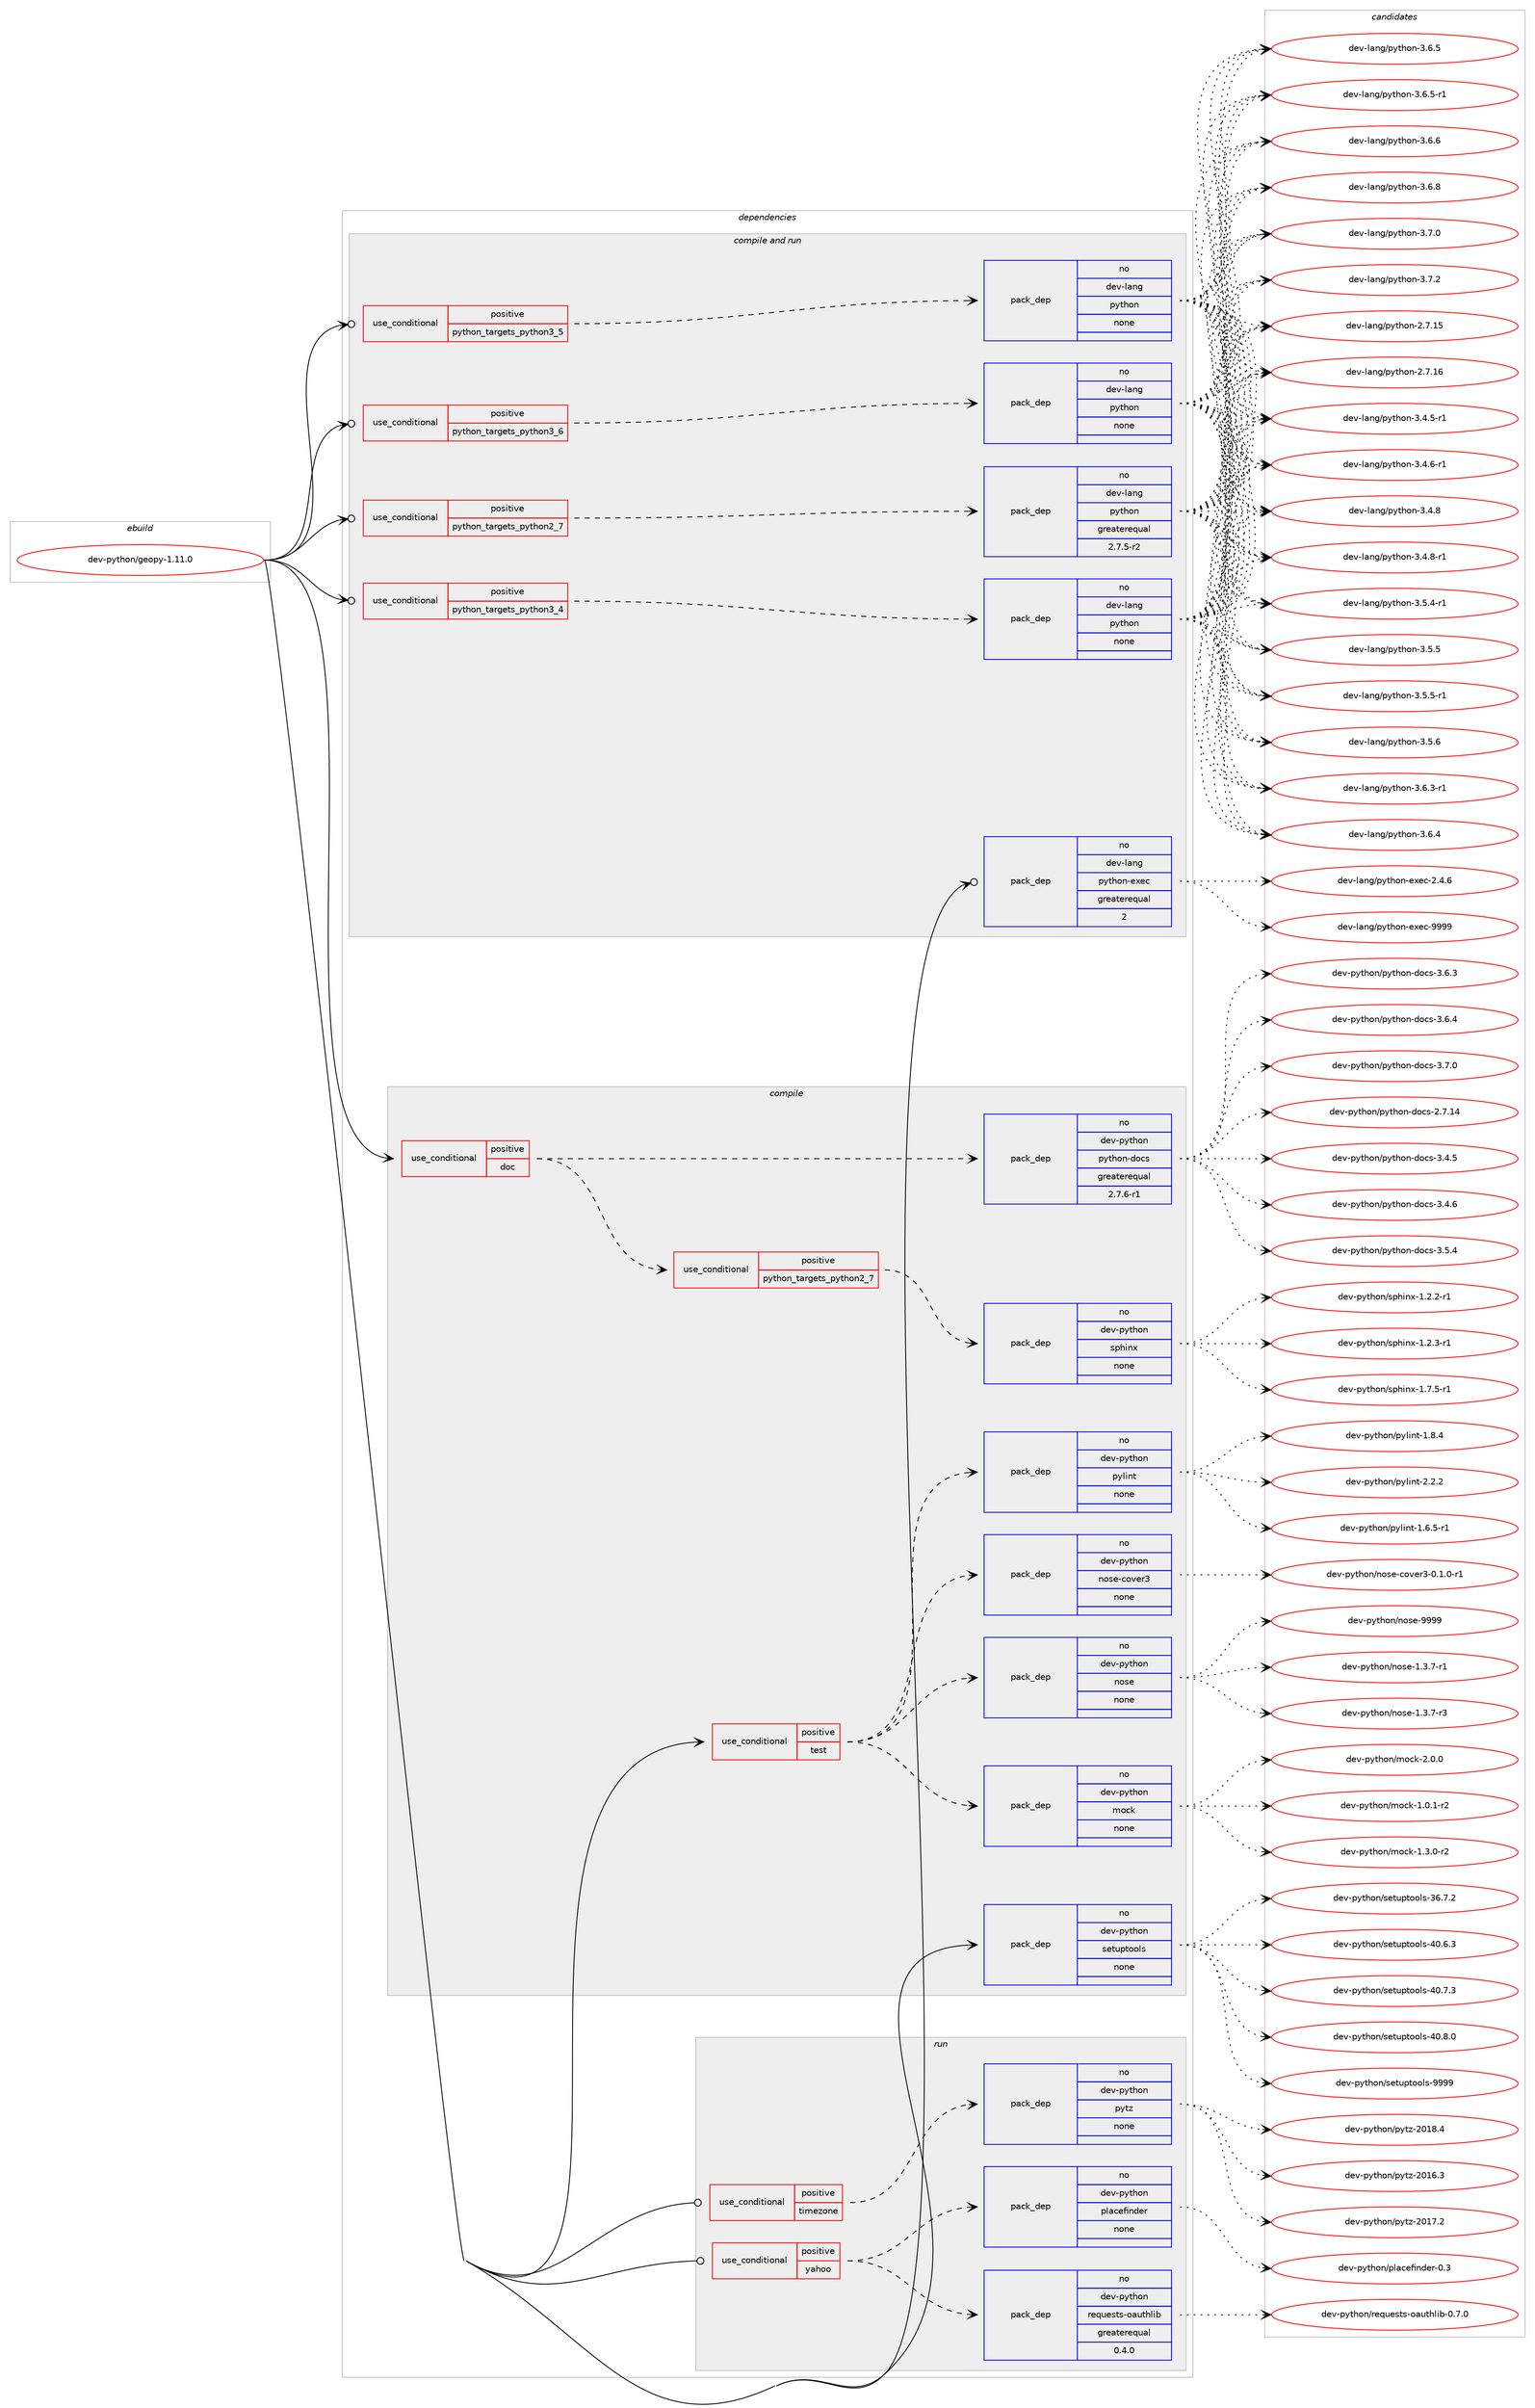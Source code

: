 digraph prolog {

# *************
# Graph options
# *************

newrank=true;
concentrate=true;
compound=true;
graph [rankdir=LR,fontname=Helvetica,fontsize=10,ranksep=1.5];#, ranksep=2.5, nodesep=0.2];
edge  [arrowhead=vee];
node  [fontname=Helvetica,fontsize=10];

# **********
# The ebuild
# **********

subgraph cluster_leftcol {
color=gray;
rank=same;
label=<<i>ebuild</i>>;
id [label="dev-python/geopy-1.11.0", color=red, width=4, href="../dev-python/geopy-1.11.0.svg"];
}

# ****************
# The dependencies
# ****************

subgraph cluster_midcol {
color=gray;
label=<<i>dependencies</i>>;
subgraph cluster_compile {
fillcolor="#eeeeee";
style=filled;
label=<<i>compile</i>>;
subgraph cond374872 {
dependency1410905 [label=<<TABLE BORDER="0" CELLBORDER="1" CELLSPACING="0" CELLPADDING="4"><TR><TD ROWSPAN="3" CELLPADDING="10">use_conditional</TD></TR><TR><TD>positive</TD></TR><TR><TD>doc</TD></TR></TABLE>>, shape=none, color=red];
subgraph cond374873 {
dependency1410906 [label=<<TABLE BORDER="0" CELLBORDER="1" CELLSPACING="0" CELLPADDING="4"><TR><TD ROWSPAN="3" CELLPADDING="10">use_conditional</TD></TR><TR><TD>positive</TD></TR><TR><TD>python_targets_python2_7</TD></TR></TABLE>>, shape=none, color=red];
subgraph pack1012774 {
dependency1410907 [label=<<TABLE BORDER="0" CELLBORDER="1" CELLSPACING="0" CELLPADDING="4" WIDTH="220"><TR><TD ROWSPAN="6" CELLPADDING="30">pack_dep</TD></TR><TR><TD WIDTH="110">no</TD></TR><TR><TD>dev-python</TD></TR><TR><TD>sphinx</TD></TR><TR><TD>none</TD></TR><TR><TD></TD></TR></TABLE>>, shape=none, color=blue];
}
dependency1410906:e -> dependency1410907:w [weight=20,style="dashed",arrowhead="vee"];
}
dependency1410905:e -> dependency1410906:w [weight=20,style="dashed",arrowhead="vee"];
subgraph pack1012775 {
dependency1410908 [label=<<TABLE BORDER="0" CELLBORDER="1" CELLSPACING="0" CELLPADDING="4" WIDTH="220"><TR><TD ROWSPAN="6" CELLPADDING="30">pack_dep</TD></TR><TR><TD WIDTH="110">no</TD></TR><TR><TD>dev-python</TD></TR><TR><TD>python-docs</TD></TR><TR><TD>greaterequal</TD></TR><TR><TD>2.7.6-r1</TD></TR></TABLE>>, shape=none, color=blue];
}
dependency1410905:e -> dependency1410908:w [weight=20,style="dashed",arrowhead="vee"];
}
id:e -> dependency1410905:w [weight=20,style="solid",arrowhead="vee"];
subgraph cond374874 {
dependency1410909 [label=<<TABLE BORDER="0" CELLBORDER="1" CELLSPACING="0" CELLPADDING="4"><TR><TD ROWSPAN="3" CELLPADDING="10">use_conditional</TD></TR><TR><TD>positive</TD></TR><TR><TD>test</TD></TR></TABLE>>, shape=none, color=red];
subgraph pack1012776 {
dependency1410910 [label=<<TABLE BORDER="0" CELLBORDER="1" CELLSPACING="0" CELLPADDING="4" WIDTH="220"><TR><TD ROWSPAN="6" CELLPADDING="30">pack_dep</TD></TR><TR><TD WIDTH="110">no</TD></TR><TR><TD>dev-python</TD></TR><TR><TD>mock</TD></TR><TR><TD>none</TD></TR><TR><TD></TD></TR></TABLE>>, shape=none, color=blue];
}
dependency1410909:e -> dependency1410910:w [weight=20,style="dashed",arrowhead="vee"];
subgraph pack1012777 {
dependency1410911 [label=<<TABLE BORDER="0" CELLBORDER="1" CELLSPACING="0" CELLPADDING="4" WIDTH="220"><TR><TD ROWSPAN="6" CELLPADDING="30">pack_dep</TD></TR><TR><TD WIDTH="110">no</TD></TR><TR><TD>dev-python</TD></TR><TR><TD>nose</TD></TR><TR><TD>none</TD></TR><TR><TD></TD></TR></TABLE>>, shape=none, color=blue];
}
dependency1410909:e -> dependency1410911:w [weight=20,style="dashed",arrowhead="vee"];
subgraph pack1012778 {
dependency1410912 [label=<<TABLE BORDER="0" CELLBORDER="1" CELLSPACING="0" CELLPADDING="4" WIDTH="220"><TR><TD ROWSPAN="6" CELLPADDING="30">pack_dep</TD></TR><TR><TD WIDTH="110">no</TD></TR><TR><TD>dev-python</TD></TR><TR><TD>nose-cover3</TD></TR><TR><TD>none</TD></TR><TR><TD></TD></TR></TABLE>>, shape=none, color=blue];
}
dependency1410909:e -> dependency1410912:w [weight=20,style="dashed",arrowhead="vee"];
subgraph pack1012779 {
dependency1410913 [label=<<TABLE BORDER="0" CELLBORDER="1" CELLSPACING="0" CELLPADDING="4" WIDTH="220"><TR><TD ROWSPAN="6" CELLPADDING="30">pack_dep</TD></TR><TR><TD WIDTH="110">no</TD></TR><TR><TD>dev-python</TD></TR><TR><TD>pylint</TD></TR><TR><TD>none</TD></TR><TR><TD></TD></TR></TABLE>>, shape=none, color=blue];
}
dependency1410909:e -> dependency1410913:w [weight=20,style="dashed",arrowhead="vee"];
}
id:e -> dependency1410909:w [weight=20,style="solid",arrowhead="vee"];
subgraph pack1012780 {
dependency1410914 [label=<<TABLE BORDER="0" CELLBORDER="1" CELLSPACING="0" CELLPADDING="4" WIDTH="220"><TR><TD ROWSPAN="6" CELLPADDING="30">pack_dep</TD></TR><TR><TD WIDTH="110">no</TD></TR><TR><TD>dev-python</TD></TR><TR><TD>setuptools</TD></TR><TR><TD>none</TD></TR><TR><TD></TD></TR></TABLE>>, shape=none, color=blue];
}
id:e -> dependency1410914:w [weight=20,style="solid",arrowhead="vee"];
}
subgraph cluster_compileandrun {
fillcolor="#eeeeee";
style=filled;
label=<<i>compile and run</i>>;
subgraph cond374875 {
dependency1410915 [label=<<TABLE BORDER="0" CELLBORDER="1" CELLSPACING="0" CELLPADDING="4"><TR><TD ROWSPAN="3" CELLPADDING="10">use_conditional</TD></TR><TR><TD>positive</TD></TR><TR><TD>python_targets_python2_7</TD></TR></TABLE>>, shape=none, color=red];
subgraph pack1012781 {
dependency1410916 [label=<<TABLE BORDER="0" CELLBORDER="1" CELLSPACING="0" CELLPADDING="4" WIDTH="220"><TR><TD ROWSPAN="6" CELLPADDING="30">pack_dep</TD></TR><TR><TD WIDTH="110">no</TD></TR><TR><TD>dev-lang</TD></TR><TR><TD>python</TD></TR><TR><TD>greaterequal</TD></TR><TR><TD>2.7.5-r2</TD></TR></TABLE>>, shape=none, color=blue];
}
dependency1410915:e -> dependency1410916:w [weight=20,style="dashed",arrowhead="vee"];
}
id:e -> dependency1410915:w [weight=20,style="solid",arrowhead="odotvee"];
subgraph cond374876 {
dependency1410917 [label=<<TABLE BORDER="0" CELLBORDER="1" CELLSPACING="0" CELLPADDING="4"><TR><TD ROWSPAN="3" CELLPADDING="10">use_conditional</TD></TR><TR><TD>positive</TD></TR><TR><TD>python_targets_python3_4</TD></TR></TABLE>>, shape=none, color=red];
subgraph pack1012782 {
dependency1410918 [label=<<TABLE BORDER="0" CELLBORDER="1" CELLSPACING="0" CELLPADDING="4" WIDTH="220"><TR><TD ROWSPAN="6" CELLPADDING="30">pack_dep</TD></TR><TR><TD WIDTH="110">no</TD></TR><TR><TD>dev-lang</TD></TR><TR><TD>python</TD></TR><TR><TD>none</TD></TR><TR><TD></TD></TR></TABLE>>, shape=none, color=blue];
}
dependency1410917:e -> dependency1410918:w [weight=20,style="dashed",arrowhead="vee"];
}
id:e -> dependency1410917:w [weight=20,style="solid",arrowhead="odotvee"];
subgraph cond374877 {
dependency1410919 [label=<<TABLE BORDER="0" CELLBORDER="1" CELLSPACING="0" CELLPADDING="4"><TR><TD ROWSPAN="3" CELLPADDING="10">use_conditional</TD></TR><TR><TD>positive</TD></TR><TR><TD>python_targets_python3_5</TD></TR></TABLE>>, shape=none, color=red];
subgraph pack1012783 {
dependency1410920 [label=<<TABLE BORDER="0" CELLBORDER="1" CELLSPACING="0" CELLPADDING="4" WIDTH="220"><TR><TD ROWSPAN="6" CELLPADDING="30">pack_dep</TD></TR><TR><TD WIDTH="110">no</TD></TR><TR><TD>dev-lang</TD></TR><TR><TD>python</TD></TR><TR><TD>none</TD></TR><TR><TD></TD></TR></TABLE>>, shape=none, color=blue];
}
dependency1410919:e -> dependency1410920:w [weight=20,style="dashed",arrowhead="vee"];
}
id:e -> dependency1410919:w [weight=20,style="solid",arrowhead="odotvee"];
subgraph cond374878 {
dependency1410921 [label=<<TABLE BORDER="0" CELLBORDER="1" CELLSPACING="0" CELLPADDING="4"><TR><TD ROWSPAN="3" CELLPADDING="10">use_conditional</TD></TR><TR><TD>positive</TD></TR><TR><TD>python_targets_python3_6</TD></TR></TABLE>>, shape=none, color=red];
subgraph pack1012784 {
dependency1410922 [label=<<TABLE BORDER="0" CELLBORDER="1" CELLSPACING="0" CELLPADDING="4" WIDTH="220"><TR><TD ROWSPAN="6" CELLPADDING="30">pack_dep</TD></TR><TR><TD WIDTH="110">no</TD></TR><TR><TD>dev-lang</TD></TR><TR><TD>python</TD></TR><TR><TD>none</TD></TR><TR><TD></TD></TR></TABLE>>, shape=none, color=blue];
}
dependency1410921:e -> dependency1410922:w [weight=20,style="dashed",arrowhead="vee"];
}
id:e -> dependency1410921:w [weight=20,style="solid",arrowhead="odotvee"];
subgraph pack1012785 {
dependency1410923 [label=<<TABLE BORDER="0" CELLBORDER="1" CELLSPACING="0" CELLPADDING="4" WIDTH="220"><TR><TD ROWSPAN="6" CELLPADDING="30">pack_dep</TD></TR><TR><TD WIDTH="110">no</TD></TR><TR><TD>dev-lang</TD></TR><TR><TD>python-exec</TD></TR><TR><TD>greaterequal</TD></TR><TR><TD>2</TD></TR></TABLE>>, shape=none, color=blue];
}
id:e -> dependency1410923:w [weight=20,style="solid",arrowhead="odotvee"];
}
subgraph cluster_run {
fillcolor="#eeeeee";
style=filled;
label=<<i>run</i>>;
subgraph cond374879 {
dependency1410924 [label=<<TABLE BORDER="0" CELLBORDER="1" CELLSPACING="0" CELLPADDING="4"><TR><TD ROWSPAN="3" CELLPADDING="10">use_conditional</TD></TR><TR><TD>positive</TD></TR><TR><TD>timezone</TD></TR></TABLE>>, shape=none, color=red];
subgraph pack1012786 {
dependency1410925 [label=<<TABLE BORDER="0" CELLBORDER="1" CELLSPACING="0" CELLPADDING="4" WIDTH="220"><TR><TD ROWSPAN="6" CELLPADDING="30">pack_dep</TD></TR><TR><TD WIDTH="110">no</TD></TR><TR><TD>dev-python</TD></TR><TR><TD>pytz</TD></TR><TR><TD>none</TD></TR><TR><TD></TD></TR></TABLE>>, shape=none, color=blue];
}
dependency1410924:e -> dependency1410925:w [weight=20,style="dashed",arrowhead="vee"];
}
id:e -> dependency1410924:w [weight=20,style="solid",arrowhead="odot"];
subgraph cond374880 {
dependency1410926 [label=<<TABLE BORDER="0" CELLBORDER="1" CELLSPACING="0" CELLPADDING="4"><TR><TD ROWSPAN="3" CELLPADDING="10">use_conditional</TD></TR><TR><TD>positive</TD></TR><TR><TD>yahoo</TD></TR></TABLE>>, shape=none, color=red];
subgraph pack1012787 {
dependency1410927 [label=<<TABLE BORDER="0" CELLBORDER="1" CELLSPACING="0" CELLPADDING="4" WIDTH="220"><TR><TD ROWSPAN="6" CELLPADDING="30">pack_dep</TD></TR><TR><TD WIDTH="110">no</TD></TR><TR><TD>dev-python</TD></TR><TR><TD>requests-oauthlib</TD></TR><TR><TD>greaterequal</TD></TR><TR><TD>0.4.0</TD></TR></TABLE>>, shape=none, color=blue];
}
dependency1410926:e -> dependency1410927:w [weight=20,style="dashed",arrowhead="vee"];
subgraph pack1012788 {
dependency1410928 [label=<<TABLE BORDER="0" CELLBORDER="1" CELLSPACING="0" CELLPADDING="4" WIDTH="220"><TR><TD ROWSPAN="6" CELLPADDING="30">pack_dep</TD></TR><TR><TD WIDTH="110">no</TD></TR><TR><TD>dev-python</TD></TR><TR><TD>placefinder</TD></TR><TR><TD>none</TD></TR><TR><TD></TD></TR></TABLE>>, shape=none, color=blue];
}
dependency1410926:e -> dependency1410928:w [weight=20,style="dashed",arrowhead="vee"];
}
id:e -> dependency1410926:w [weight=20,style="solid",arrowhead="odot"];
}
}

# **************
# The candidates
# **************

subgraph cluster_choices {
rank=same;
color=gray;
label=<<i>candidates</i>>;

subgraph choice1012774 {
color=black;
nodesep=1;
choice10010111845112121116104111110471151121041051101204549465046504511449 [label="dev-python/sphinx-1.2.2-r1", color=red, width=4,href="../dev-python/sphinx-1.2.2-r1.svg"];
choice10010111845112121116104111110471151121041051101204549465046514511449 [label="dev-python/sphinx-1.2.3-r1", color=red, width=4,href="../dev-python/sphinx-1.2.3-r1.svg"];
choice10010111845112121116104111110471151121041051101204549465546534511449 [label="dev-python/sphinx-1.7.5-r1", color=red, width=4,href="../dev-python/sphinx-1.7.5-r1.svg"];
dependency1410907:e -> choice10010111845112121116104111110471151121041051101204549465046504511449:w [style=dotted,weight="100"];
dependency1410907:e -> choice10010111845112121116104111110471151121041051101204549465046514511449:w [style=dotted,weight="100"];
dependency1410907:e -> choice10010111845112121116104111110471151121041051101204549465546534511449:w [style=dotted,weight="100"];
}
subgraph choice1012775 {
color=black;
nodesep=1;
choice1001011184511212111610411111047112121116104111110451001119911545504655464952 [label="dev-python/python-docs-2.7.14", color=red, width=4,href="../dev-python/python-docs-2.7.14.svg"];
choice10010111845112121116104111110471121211161041111104510011199115455146524653 [label="dev-python/python-docs-3.4.5", color=red, width=4,href="../dev-python/python-docs-3.4.5.svg"];
choice10010111845112121116104111110471121211161041111104510011199115455146524654 [label="dev-python/python-docs-3.4.6", color=red, width=4,href="../dev-python/python-docs-3.4.6.svg"];
choice10010111845112121116104111110471121211161041111104510011199115455146534652 [label="dev-python/python-docs-3.5.4", color=red, width=4,href="../dev-python/python-docs-3.5.4.svg"];
choice10010111845112121116104111110471121211161041111104510011199115455146544651 [label="dev-python/python-docs-3.6.3", color=red, width=4,href="../dev-python/python-docs-3.6.3.svg"];
choice10010111845112121116104111110471121211161041111104510011199115455146544652 [label="dev-python/python-docs-3.6.4", color=red, width=4,href="../dev-python/python-docs-3.6.4.svg"];
choice10010111845112121116104111110471121211161041111104510011199115455146554648 [label="dev-python/python-docs-3.7.0", color=red, width=4,href="../dev-python/python-docs-3.7.0.svg"];
dependency1410908:e -> choice1001011184511212111610411111047112121116104111110451001119911545504655464952:w [style=dotted,weight="100"];
dependency1410908:e -> choice10010111845112121116104111110471121211161041111104510011199115455146524653:w [style=dotted,weight="100"];
dependency1410908:e -> choice10010111845112121116104111110471121211161041111104510011199115455146524654:w [style=dotted,weight="100"];
dependency1410908:e -> choice10010111845112121116104111110471121211161041111104510011199115455146534652:w [style=dotted,weight="100"];
dependency1410908:e -> choice10010111845112121116104111110471121211161041111104510011199115455146544651:w [style=dotted,weight="100"];
dependency1410908:e -> choice10010111845112121116104111110471121211161041111104510011199115455146544652:w [style=dotted,weight="100"];
dependency1410908:e -> choice10010111845112121116104111110471121211161041111104510011199115455146554648:w [style=dotted,weight="100"];
}
subgraph choice1012776 {
color=black;
nodesep=1;
choice1001011184511212111610411111047109111991074549464846494511450 [label="dev-python/mock-1.0.1-r2", color=red, width=4,href="../dev-python/mock-1.0.1-r2.svg"];
choice1001011184511212111610411111047109111991074549465146484511450 [label="dev-python/mock-1.3.0-r2", color=red, width=4,href="../dev-python/mock-1.3.0-r2.svg"];
choice100101118451121211161041111104710911199107455046484648 [label="dev-python/mock-2.0.0", color=red, width=4,href="../dev-python/mock-2.0.0.svg"];
dependency1410910:e -> choice1001011184511212111610411111047109111991074549464846494511450:w [style=dotted,weight="100"];
dependency1410910:e -> choice1001011184511212111610411111047109111991074549465146484511450:w [style=dotted,weight="100"];
dependency1410910:e -> choice100101118451121211161041111104710911199107455046484648:w [style=dotted,weight="100"];
}
subgraph choice1012777 {
color=black;
nodesep=1;
choice10010111845112121116104111110471101111151014549465146554511449 [label="dev-python/nose-1.3.7-r1", color=red, width=4,href="../dev-python/nose-1.3.7-r1.svg"];
choice10010111845112121116104111110471101111151014549465146554511451 [label="dev-python/nose-1.3.7-r3", color=red, width=4,href="../dev-python/nose-1.3.7-r3.svg"];
choice10010111845112121116104111110471101111151014557575757 [label="dev-python/nose-9999", color=red, width=4,href="../dev-python/nose-9999.svg"];
dependency1410911:e -> choice10010111845112121116104111110471101111151014549465146554511449:w [style=dotted,weight="100"];
dependency1410911:e -> choice10010111845112121116104111110471101111151014549465146554511451:w [style=dotted,weight="100"];
dependency1410911:e -> choice10010111845112121116104111110471101111151014557575757:w [style=dotted,weight="100"];
}
subgraph choice1012778 {
color=black;
nodesep=1;
choice10010111845112121116104111110471101111151014599111118101114514548464946484511449 [label="dev-python/nose-cover3-0.1.0-r1", color=red, width=4,href="../dev-python/nose-cover3-0.1.0-r1.svg"];
dependency1410912:e -> choice10010111845112121116104111110471101111151014599111118101114514548464946484511449:w [style=dotted,weight="100"];
}
subgraph choice1012779 {
color=black;
nodesep=1;
choice10010111845112121116104111110471121211081051101164549465446534511449 [label="dev-python/pylint-1.6.5-r1", color=red, width=4,href="../dev-python/pylint-1.6.5-r1.svg"];
choice1001011184511212111610411111047112121108105110116454946564652 [label="dev-python/pylint-1.8.4", color=red, width=4,href="../dev-python/pylint-1.8.4.svg"];
choice1001011184511212111610411111047112121108105110116455046504650 [label="dev-python/pylint-2.2.2", color=red, width=4,href="../dev-python/pylint-2.2.2.svg"];
dependency1410913:e -> choice10010111845112121116104111110471121211081051101164549465446534511449:w [style=dotted,weight="100"];
dependency1410913:e -> choice1001011184511212111610411111047112121108105110116454946564652:w [style=dotted,weight="100"];
dependency1410913:e -> choice1001011184511212111610411111047112121108105110116455046504650:w [style=dotted,weight="100"];
}
subgraph choice1012780 {
color=black;
nodesep=1;
choice100101118451121211161041111104711510111611711211611111110811545515446554650 [label="dev-python/setuptools-36.7.2", color=red, width=4,href="../dev-python/setuptools-36.7.2.svg"];
choice100101118451121211161041111104711510111611711211611111110811545524846544651 [label="dev-python/setuptools-40.6.3", color=red, width=4,href="../dev-python/setuptools-40.6.3.svg"];
choice100101118451121211161041111104711510111611711211611111110811545524846554651 [label="dev-python/setuptools-40.7.3", color=red, width=4,href="../dev-python/setuptools-40.7.3.svg"];
choice100101118451121211161041111104711510111611711211611111110811545524846564648 [label="dev-python/setuptools-40.8.0", color=red, width=4,href="../dev-python/setuptools-40.8.0.svg"];
choice10010111845112121116104111110471151011161171121161111111081154557575757 [label="dev-python/setuptools-9999", color=red, width=4,href="../dev-python/setuptools-9999.svg"];
dependency1410914:e -> choice100101118451121211161041111104711510111611711211611111110811545515446554650:w [style=dotted,weight="100"];
dependency1410914:e -> choice100101118451121211161041111104711510111611711211611111110811545524846544651:w [style=dotted,weight="100"];
dependency1410914:e -> choice100101118451121211161041111104711510111611711211611111110811545524846554651:w [style=dotted,weight="100"];
dependency1410914:e -> choice100101118451121211161041111104711510111611711211611111110811545524846564648:w [style=dotted,weight="100"];
dependency1410914:e -> choice10010111845112121116104111110471151011161171121161111111081154557575757:w [style=dotted,weight="100"];
}
subgraph choice1012781 {
color=black;
nodesep=1;
choice10010111845108971101034711212111610411111045504655464953 [label="dev-lang/python-2.7.15", color=red, width=4,href="../dev-lang/python-2.7.15.svg"];
choice10010111845108971101034711212111610411111045504655464954 [label="dev-lang/python-2.7.16", color=red, width=4,href="../dev-lang/python-2.7.16.svg"];
choice1001011184510897110103471121211161041111104551465246534511449 [label="dev-lang/python-3.4.5-r1", color=red, width=4,href="../dev-lang/python-3.4.5-r1.svg"];
choice1001011184510897110103471121211161041111104551465246544511449 [label="dev-lang/python-3.4.6-r1", color=red, width=4,href="../dev-lang/python-3.4.6-r1.svg"];
choice100101118451089711010347112121116104111110455146524656 [label="dev-lang/python-3.4.8", color=red, width=4,href="../dev-lang/python-3.4.8.svg"];
choice1001011184510897110103471121211161041111104551465246564511449 [label="dev-lang/python-3.4.8-r1", color=red, width=4,href="../dev-lang/python-3.4.8-r1.svg"];
choice1001011184510897110103471121211161041111104551465346524511449 [label="dev-lang/python-3.5.4-r1", color=red, width=4,href="../dev-lang/python-3.5.4-r1.svg"];
choice100101118451089711010347112121116104111110455146534653 [label="dev-lang/python-3.5.5", color=red, width=4,href="../dev-lang/python-3.5.5.svg"];
choice1001011184510897110103471121211161041111104551465346534511449 [label="dev-lang/python-3.5.5-r1", color=red, width=4,href="../dev-lang/python-3.5.5-r1.svg"];
choice100101118451089711010347112121116104111110455146534654 [label="dev-lang/python-3.5.6", color=red, width=4,href="../dev-lang/python-3.5.6.svg"];
choice1001011184510897110103471121211161041111104551465446514511449 [label="dev-lang/python-3.6.3-r1", color=red, width=4,href="../dev-lang/python-3.6.3-r1.svg"];
choice100101118451089711010347112121116104111110455146544652 [label="dev-lang/python-3.6.4", color=red, width=4,href="../dev-lang/python-3.6.4.svg"];
choice100101118451089711010347112121116104111110455146544653 [label="dev-lang/python-3.6.5", color=red, width=4,href="../dev-lang/python-3.6.5.svg"];
choice1001011184510897110103471121211161041111104551465446534511449 [label="dev-lang/python-3.6.5-r1", color=red, width=4,href="../dev-lang/python-3.6.5-r1.svg"];
choice100101118451089711010347112121116104111110455146544654 [label="dev-lang/python-3.6.6", color=red, width=4,href="../dev-lang/python-3.6.6.svg"];
choice100101118451089711010347112121116104111110455146544656 [label="dev-lang/python-3.6.8", color=red, width=4,href="../dev-lang/python-3.6.8.svg"];
choice100101118451089711010347112121116104111110455146554648 [label="dev-lang/python-3.7.0", color=red, width=4,href="../dev-lang/python-3.7.0.svg"];
choice100101118451089711010347112121116104111110455146554650 [label="dev-lang/python-3.7.2", color=red, width=4,href="../dev-lang/python-3.7.2.svg"];
dependency1410916:e -> choice10010111845108971101034711212111610411111045504655464953:w [style=dotted,weight="100"];
dependency1410916:e -> choice10010111845108971101034711212111610411111045504655464954:w [style=dotted,weight="100"];
dependency1410916:e -> choice1001011184510897110103471121211161041111104551465246534511449:w [style=dotted,weight="100"];
dependency1410916:e -> choice1001011184510897110103471121211161041111104551465246544511449:w [style=dotted,weight="100"];
dependency1410916:e -> choice100101118451089711010347112121116104111110455146524656:w [style=dotted,weight="100"];
dependency1410916:e -> choice1001011184510897110103471121211161041111104551465246564511449:w [style=dotted,weight="100"];
dependency1410916:e -> choice1001011184510897110103471121211161041111104551465346524511449:w [style=dotted,weight="100"];
dependency1410916:e -> choice100101118451089711010347112121116104111110455146534653:w [style=dotted,weight="100"];
dependency1410916:e -> choice1001011184510897110103471121211161041111104551465346534511449:w [style=dotted,weight="100"];
dependency1410916:e -> choice100101118451089711010347112121116104111110455146534654:w [style=dotted,weight="100"];
dependency1410916:e -> choice1001011184510897110103471121211161041111104551465446514511449:w [style=dotted,weight="100"];
dependency1410916:e -> choice100101118451089711010347112121116104111110455146544652:w [style=dotted,weight="100"];
dependency1410916:e -> choice100101118451089711010347112121116104111110455146544653:w [style=dotted,weight="100"];
dependency1410916:e -> choice1001011184510897110103471121211161041111104551465446534511449:w [style=dotted,weight="100"];
dependency1410916:e -> choice100101118451089711010347112121116104111110455146544654:w [style=dotted,weight="100"];
dependency1410916:e -> choice100101118451089711010347112121116104111110455146544656:w [style=dotted,weight="100"];
dependency1410916:e -> choice100101118451089711010347112121116104111110455146554648:w [style=dotted,weight="100"];
dependency1410916:e -> choice100101118451089711010347112121116104111110455146554650:w [style=dotted,weight="100"];
}
subgraph choice1012782 {
color=black;
nodesep=1;
choice10010111845108971101034711212111610411111045504655464953 [label="dev-lang/python-2.7.15", color=red, width=4,href="../dev-lang/python-2.7.15.svg"];
choice10010111845108971101034711212111610411111045504655464954 [label="dev-lang/python-2.7.16", color=red, width=4,href="../dev-lang/python-2.7.16.svg"];
choice1001011184510897110103471121211161041111104551465246534511449 [label="dev-lang/python-3.4.5-r1", color=red, width=4,href="../dev-lang/python-3.4.5-r1.svg"];
choice1001011184510897110103471121211161041111104551465246544511449 [label="dev-lang/python-3.4.6-r1", color=red, width=4,href="../dev-lang/python-3.4.6-r1.svg"];
choice100101118451089711010347112121116104111110455146524656 [label="dev-lang/python-3.4.8", color=red, width=4,href="../dev-lang/python-3.4.8.svg"];
choice1001011184510897110103471121211161041111104551465246564511449 [label="dev-lang/python-3.4.8-r1", color=red, width=4,href="../dev-lang/python-3.4.8-r1.svg"];
choice1001011184510897110103471121211161041111104551465346524511449 [label="dev-lang/python-3.5.4-r1", color=red, width=4,href="../dev-lang/python-3.5.4-r1.svg"];
choice100101118451089711010347112121116104111110455146534653 [label="dev-lang/python-3.5.5", color=red, width=4,href="../dev-lang/python-3.5.5.svg"];
choice1001011184510897110103471121211161041111104551465346534511449 [label="dev-lang/python-3.5.5-r1", color=red, width=4,href="../dev-lang/python-3.5.5-r1.svg"];
choice100101118451089711010347112121116104111110455146534654 [label="dev-lang/python-3.5.6", color=red, width=4,href="../dev-lang/python-3.5.6.svg"];
choice1001011184510897110103471121211161041111104551465446514511449 [label="dev-lang/python-3.6.3-r1", color=red, width=4,href="../dev-lang/python-3.6.3-r1.svg"];
choice100101118451089711010347112121116104111110455146544652 [label="dev-lang/python-3.6.4", color=red, width=4,href="../dev-lang/python-3.6.4.svg"];
choice100101118451089711010347112121116104111110455146544653 [label="dev-lang/python-3.6.5", color=red, width=4,href="../dev-lang/python-3.6.5.svg"];
choice1001011184510897110103471121211161041111104551465446534511449 [label="dev-lang/python-3.6.5-r1", color=red, width=4,href="../dev-lang/python-3.6.5-r1.svg"];
choice100101118451089711010347112121116104111110455146544654 [label="dev-lang/python-3.6.6", color=red, width=4,href="../dev-lang/python-3.6.6.svg"];
choice100101118451089711010347112121116104111110455146544656 [label="dev-lang/python-3.6.8", color=red, width=4,href="../dev-lang/python-3.6.8.svg"];
choice100101118451089711010347112121116104111110455146554648 [label="dev-lang/python-3.7.0", color=red, width=4,href="../dev-lang/python-3.7.0.svg"];
choice100101118451089711010347112121116104111110455146554650 [label="dev-lang/python-3.7.2", color=red, width=4,href="../dev-lang/python-3.7.2.svg"];
dependency1410918:e -> choice10010111845108971101034711212111610411111045504655464953:w [style=dotted,weight="100"];
dependency1410918:e -> choice10010111845108971101034711212111610411111045504655464954:w [style=dotted,weight="100"];
dependency1410918:e -> choice1001011184510897110103471121211161041111104551465246534511449:w [style=dotted,weight="100"];
dependency1410918:e -> choice1001011184510897110103471121211161041111104551465246544511449:w [style=dotted,weight="100"];
dependency1410918:e -> choice100101118451089711010347112121116104111110455146524656:w [style=dotted,weight="100"];
dependency1410918:e -> choice1001011184510897110103471121211161041111104551465246564511449:w [style=dotted,weight="100"];
dependency1410918:e -> choice1001011184510897110103471121211161041111104551465346524511449:w [style=dotted,weight="100"];
dependency1410918:e -> choice100101118451089711010347112121116104111110455146534653:w [style=dotted,weight="100"];
dependency1410918:e -> choice1001011184510897110103471121211161041111104551465346534511449:w [style=dotted,weight="100"];
dependency1410918:e -> choice100101118451089711010347112121116104111110455146534654:w [style=dotted,weight="100"];
dependency1410918:e -> choice1001011184510897110103471121211161041111104551465446514511449:w [style=dotted,weight="100"];
dependency1410918:e -> choice100101118451089711010347112121116104111110455146544652:w [style=dotted,weight="100"];
dependency1410918:e -> choice100101118451089711010347112121116104111110455146544653:w [style=dotted,weight="100"];
dependency1410918:e -> choice1001011184510897110103471121211161041111104551465446534511449:w [style=dotted,weight="100"];
dependency1410918:e -> choice100101118451089711010347112121116104111110455146544654:w [style=dotted,weight="100"];
dependency1410918:e -> choice100101118451089711010347112121116104111110455146544656:w [style=dotted,weight="100"];
dependency1410918:e -> choice100101118451089711010347112121116104111110455146554648:w [style=dotted,weight="100"];
dependency1410918:e -> choice100101118451089711010347112121116104111110455146554650:w [style=dotted,weight="100"];
}
subgraph choice1012783 {
color=black;
nodesep=1;
choice10010111845108971101034711212111610411111045504655464953 [label="dev-lang/python-2.7.15", color=red, width=4,href="../dev-lang/python-2.7.15.svg"];
choice10010111845108971101034711212111610411111045504655464954 [label="dev-lang/python-2.7.16", color=red, width=4,href="../dev-lang/python-2.7.16.svg"];
choice1001011184510897110103471121211161041111104551465246534511449 [label="dev-lang/python-3.4.5-r1", color=red, width=4,href="../dev-lang/python-3.4.5-r1.svg"];
choice1001011184510897110103471121211161041111104551465246544511449 [label="dev-lang/python-3.4.6-r1", color=red, width=4,href="../dev-lang/python-3.4.6-r1.svg"];
choice100101118451089711010347112121116104111110455146524656 [label="dev-lang/python-3.4.8", color=red, width=4,href="../dev-lang/python-3.4.8.svg"];
choice1001011184510897110103471121211161041111104551465246564511449 [label="dev-lang/python-3.4.8-r1", color=red, width=4,href="../dev-lang/python-3.4.8-r1.svg"];
choice1001011184510897110103471121211161041111104551465346524511449 [label="dev-lang/python-3.5.4-r1", color=red, width=4,href="../dev-lang/python-3.5.4-r1.svg"];
choice100101118451089711010347112121116104111110455146534653 [label="dev-lang/python-3.5.5", color=red, width=4,href="../dev-lang/python-3.5.5.svg"];
choice1001011184510897110103471121211161041111104551465346534511449 [label="dev-lang/python-3.5.5-r1", color=red, width=4,href="../dev-lang/python-3.5.5-r1.svg"];
choice100101118451089711010347112121116104111110455146534654 [label="dev-lang/python-3.5.6", color=red, width=4,href="../dev-lang/python-3.5.6.svg"];
choice1001011184510897110103471121211161041111104551465446514511449 [label="dev-lang/python-3.6.3-r1", color=red, width=4,href="../dev-lang/python-3.6.3-r1.svg"];
choice100101118451089711010347112121116104111110455146544652 [label="dev-lang/python-3.6.4", color=red, width=4,href="../dev-lang/python-3.6.4.svg"];
choice100101118451089711010347112121116104111110455146544653 [label="dev-lang/python-3.6.5", color=red, width=4,href="../dev-lang/python-3.6.5.svg"];
choice1001011184510897110103471121211161041111104551465446534511449 [label="dev-lang/python-3.6.5-r1", color=red, width=4,href="../dev-lang/python-3.6.5-r1.svg"];
choice100101118451089711010347112121116104111110455146544654 [label="dev-lang/python-3.6.6", color=red, width=4,href="../dev-lang/python-3.6.6.svg"];
choice100101118451089711010347112121116104111110455146544656 [label="dev-lang/python-3.6.8", color=red, width=4,href="../dev-lang/python-3.6.8.svg"];
choice100101118451089711010347112121116104111110455146554648 [label="dev-lang/python-3.7.0", color=red, width=4,href="../dev-lang/python-3.7.0.svg"];
choice100101118451089711010347112121116104111110455146554650 [label="dev-lang/python-3.7.2", color=red, width=4,href="../dev-lang/python-3.7.2.svg"];
dependency1410920:e -> choice10010111845108971101034711212111610411111045504655464953:w [style=dotted,weight="100"];
dependency1410920:e -> choice10010111845108971101034711212111610411111045504655464954:w [style=dotted,weight="100"];
dependency1410920:e -> choice1001011184510897110103471121211161041111104551465246534511449:w [style=dotted,weight="100"];
dependency1410920:e -> choice1001011184510897110103471121211161041111104551465246544511449:w [style=dotted,weight="100"];
dependency1410920:e -> choice100101118451089711010347112121116104111110455146524656:w [style=dotted,weight="100"];
dependency1410920:e -> choice1001011184510897110103471121211161041111104551465246564511449:w [style=dotted,weight="100"];
dependency1410920:e -> choice1001011184510897110103471121211161041111104551465346524511449:w [style=dotted,weight="100"];
dependency1410920:e -> choice100101118451089711010347112121116104111110455146534653:w [style=dotted,weight="100"];
dependency1410920:e -> choice1001011184510897110103471121211161041111104551465346534511449:w [style=dotted,weight="100"];
dependency1410920:e -> choice100101118451089711010347112121116104111110455146534654:w [style=dotted,weight="100"];
dependency1410920:e -> choice1001011184510897110103471121211161041111104551465446514511449:w [style=dotted,weight="100"];
dependency1410920:e -> choice100101118451089711010347112121116104111110455146544652:w [style=dotted,weight="100"];
dependency1410920:e -> choice100101118451089711010347112121116104111110455146544653:w [style=dotted,weight="100"];
dependency1410920:e -> choice1001011184510897110103471121211161041111104551465446534511449:w [style=dotted,weight="100"];
dependency1410920:e -> choice100101118451089711010347112121116104111110455146544654:w [style=dotted,weight="100"];
dependency1410920:e -> choice100101118451089711010347112121116104111110455146544656:w [style=dotted,weight="100"];
dependency1410920:e -> choice100101118451089711010347112121116104111110455146554648:w [style=dotted,weight="100"];
dependency1410920:e -> choice100101118451089711010347112121116104111110455146554650:w [style=dotted,weight="100"];
}
subgraph choice1012784 {
color=black;
nodesep=1;
choice10010111845108971101034711212111610411111045504655464953 [label="dev-lang/python-2.7.15", color=red, width=4,href="../dev-lang/python-2.7.15.svg"];
choice10010111845108971101034711212111610411111045504655464954 [label="dev-lang/python-2.7.16", color=red, width=4,href="../dev-lang/python-2.7.16.svg"];
choice1001011184510897110103471121211161041111104551465246534511449 [label="dev-lang/python-3.4.5-r1", color=red, width=4,href="../dev-lang/python-3.4.5-r1.svg"];
choice1001011184510897110103471121211161041111104551465246544511449 [label="dev-lang/python-3.4.6-r1", color=red, width=4,href="../dev-lang/python-3.4.6-r1.svg"];
choice100101118451089711010347112121116104111110455146524656 [label="dev-lang/python-3.4.8", color=red, width=4,href="../dev-lang/python-3.4.8.svg"];
choice1001011184510897110103471121211161041111104551465246564511449 [label="dev-lang/python-3.4.8-r1", color=red, width=4,href="../dev-lang/python-3.4.8-r1.svg"];
choice1001011184510897110103471121211161041111104551465346524511449 [label="dev-lang/python-3.5.4-r1", color=red, width=4,href="../dev-lang/python-3.5.4-r1.svg"];
choice100101118451089711010347112121116104111110455146534653 [label="dev-lang/python-3.5.5", color=red, width=4,href="../dev-lang/python-3.5.5.svg"];
choice1001011184510897110103471121211161041111104551465346534511449 [label="dev-lang/python-3.5.5-r1", color=red, width=4,href="../dev-lang/python-3.5.5-r1.svg"];
choice100101118451089711010347112121116104111110455146534654 [label="dev-lang/python-3.5.6", color=red, width=4,href="../dev-lang/python-3.5.6.svg"];
choice1001011184510897110103471121211161041111104551465446514511449 [label="dev-lang/python-3.6.3-r1", color=red, width=4,href="../dev-lang/python-3.6.3-r1.svg"];
choice100101118451089711010347112121116104111110455146544652 [label="dev-lang/python-3.6.4", color=red, width=4,href="../dev-lang/python-3.6.4.svg"];
choice100101118451089711010347112121116104111110455146544653 [label="dev-lang/python-3.6.5", color=red, width=4,href="../dev-lang/python-3.6.5.svg"];
choice1001011184510897110103471121211161041111104551465446534511449 [label="dev-lang/python-3.6.5-r1", color=red, width=4,href="../dev-lang/python-3.6.5-r1.svg"];
choice100101118451089711010347112121116104111110455146544654 [label="dev-lang/python-3.6.6", color=red, width=4,href="../dev-lang/python-3.6.6.svg"];
choice100101118451089711010347112121116104111110455146544656 [label="dev-lang/python-3.6.8", color=red, width=4,href="../dev-lang/python-3.6.8.svg"];
choice100101118451089711010347112121116104111110455146554648 [label="dev-lang/python-3.7.0", color=red, width=4,href="../dev-lang/python-3.7.0.svg"];
choice100101118451089711010347112121116104111110455146554650 [label="dev-lang/python-3.7.2", color=red, width=4,href="../dev-lang/python-3.7.2.svg"];
dependency1410922:e -> choice10010111845108971101034711212111610411111045504655464953:w [style=dotted,weight="100"];
dependency1410922:e -> choice10010111845108971101034711212111610411111045504655464954:w [style=dotted,weight="100"];
dependency1410922:e -> choice1001011184510897110103471121211161041111104551465246534511449:w [style=dotted,weight="100"];
dependency1410922:e -> choice1001011184510897110103471121211161041111104551465246544511449:w [style=dotted,weight="100"];
dependency1410922:e -> choice100101118451089711010347112121116104111110455146524656:w [style=dotted,weight="100"];
dependency1410922:e -> choice1001011184510897110103471121211161041111104551465246564511449:w [style=dotted,weight="100"];
dependency1410922:e -> choice1001011184510897110103471121211161041111104551465346524511449:w [style=dotted,weight="100"];
dependency1410922:e -> choice100101118451089711010347112121116104111110455146534653:w [style=dotted,weight="100"];
dependency1410922:e -> choice1001011184510897110103471121211161041111104551465346534511449:w [style=dotted,weight="100"];
dependency1410922:e -> choice100101118451089711010347112121116104111110455146534654:w [style=dotted,weight="100"];
dependency1410922:e -> choice1001011184510897110103471121211161041111104551465446514511449:w [style=dotted,weight="100"];
dependency1410922:e -> choice100101118451089711010347112121116104111110455146544652:w [style=dotted,weight="100"];
dependency1410922:e -> choice100101118451089711010347112121116104111110455146544653:w [style=dotted,weight="100"];
dependency1410922:e -> choice1001011184510897110103471121211161041111104551465446534511449:w [style=dotted,weight="100"];
dependency1410922:e -> choice100101118451089711010347112121116104111110455146544654:w [style=dotted,weight="100"];
dependency1410922:e -> choice100101118451089711010347112121116104111110455146544656:w [style=dotted,weight="100"];
dependency1410922:e -> choice100101118451089711010347112121116104111110455146554648:w [style=dotted,weight="100"];
dependency1410922:e -> choice100101118451089711010347112121116104111110455146554650:w [style=dotted,weight="100"];
}
subgraph choice1012785 {
color=black;
nodesep=1;
choice1001011184510897110103471121211161041111104510112010199455046524654 [label="dev-lang/python-exec-2.4.6", color=red, width=4,href="../dev-lang/python-exec-2.4.6.svg"];
choice10010111845108971101034711212111610411111045101120101994557575757 [label="dev-lang/python-exec-9999", color=red, width=4,href="../dev-lang/python-exec-9999.svg"];
dependency1410923:e -> choice1001011184510897110103471121211161041111104510112010199455046524654:w [style=dotted,weight="100"];
dependency1410923:e -> choice10010111845108971101034711212111610411111045101120101994557575757:w [style=dotted,weight="100"];
}
subgraph choice1012786 {
color=black;
nodesep=1;
choice100101118451121211161041111104711212111612245504849544651 [label="dev-python/pytz-2016.3", color=red, width=4,href="../dev-python/pytz-2016.3.svg"];
choice100101118451121211161041111104711212111612245504849554650 [label="dev-python/pytz-2017.2", color=red, width=4,href="../dev-python/pytz-2017.2.svg"];
choice100101118451121211161041111104711212111612245504849564652 [label="dev-python/pytz-2018.4", color=red, width=4,href="../dev-python/pytz-2018.4.svg"];
dependency1410925:e -> choice100101118451121211161041111104711212111612245504849544651:w [style=dotted,weight="100"];
dependency1410925:e -> choice100101118451121211161041111104711212111612245504849554650:w [style=dotted,weight="100"];
dependency1410925:e -> choice100101118451121211161041111104711212111612245504849564652:w [style=dotted,weight="100"];
}
subgraph choice1012787 {
color=black;
nodesep=1;
choice1001011184511212111610411111047114101113117101115116115451119711711610410810598454846554648 [label="dev-python/requests-oauthlib-0.7.0", color=red, width=4,href="../dev-python/requests-oauthlib-0.7.0.svg"];
dependency1410927:e -> choice1001011184511212111610411111047114101113117101115116115451119711711610410810598454846554648:w [style=dotted,weight="100"];
}
subgraph choice1012788 {
color=black;
nodesep=1;
choice1001011184511212111610411111047112108979910110210511010010111445484651 [label="dev-python/placefinder-0.3", color=red, width=4,href="../dev-python/placefinder-0.3.svg"];
dependency1410928:e -> choice1001011184511212111610411111047112108979910110210511010010111445484651:w [style=dotted,weight="100"];
}
}

}
